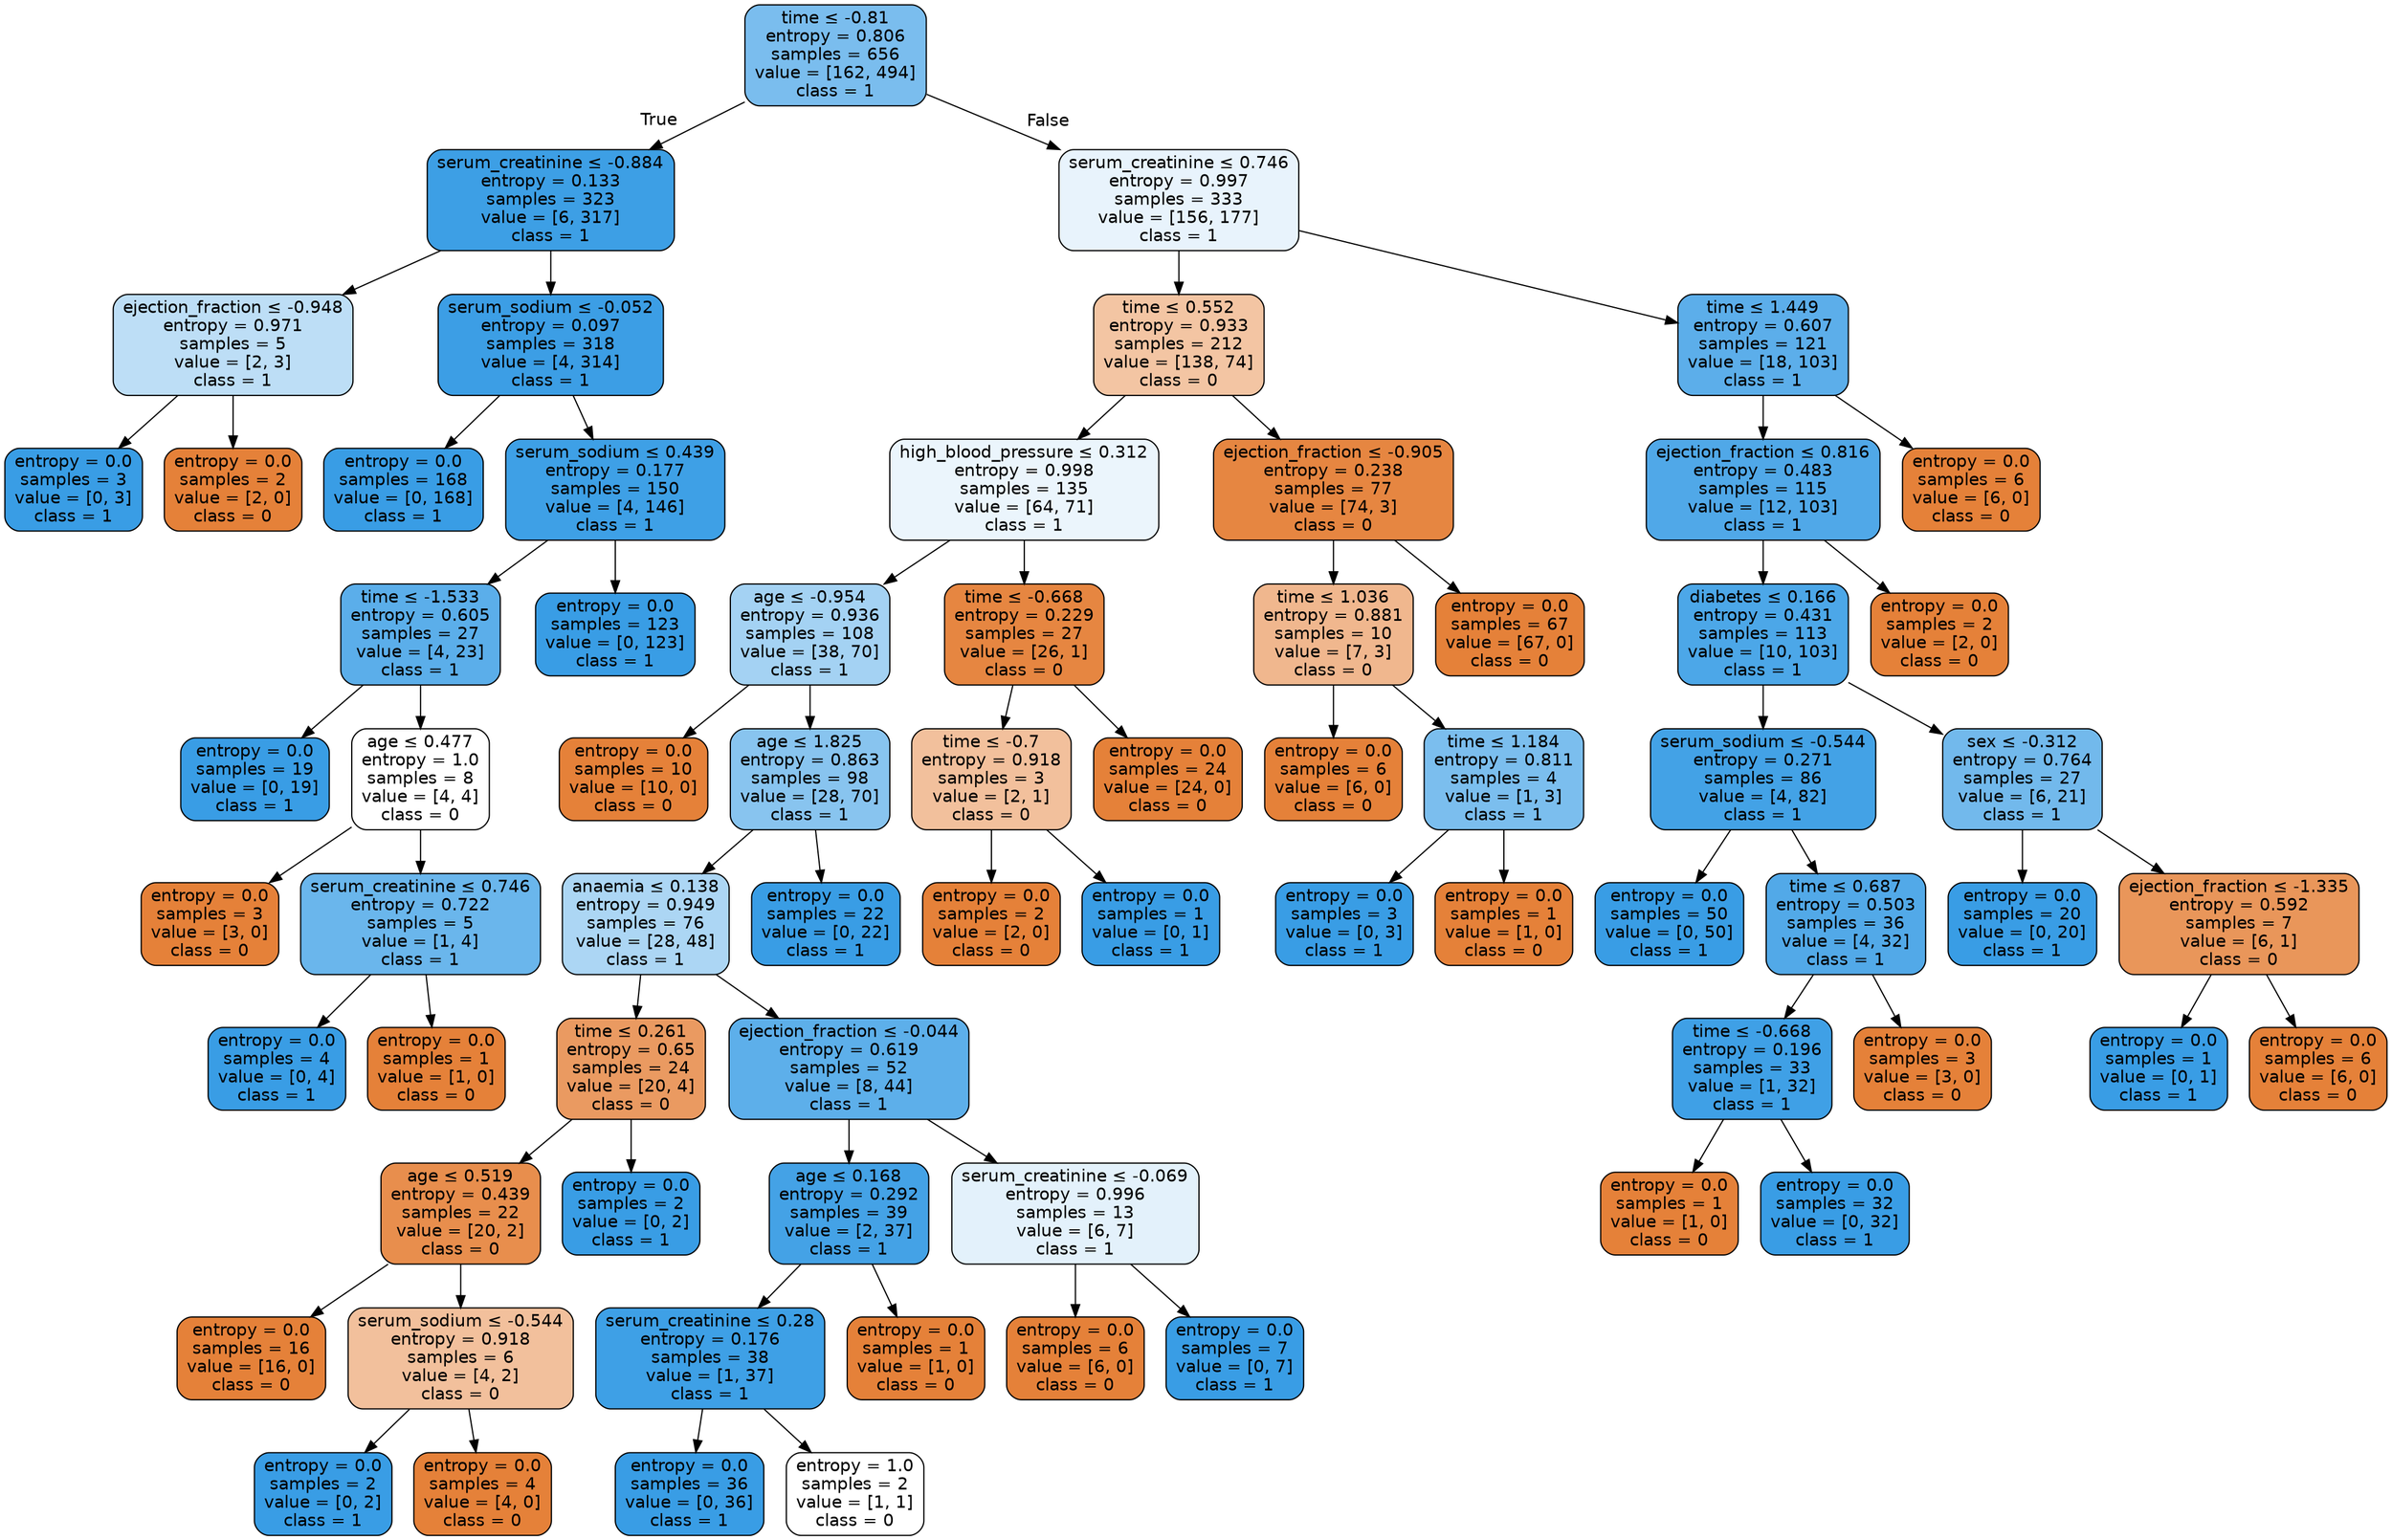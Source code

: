 digraph Tree {
node [shape=box, style="filled, rounded", color="black", fontname=helvetica] ;
edge [fontname=helvetica] ;
0 [label=<time &le; -0.81<br/>entropy = 0.806<br/>samples = 656<br/>value = [162, 494]<br/>class = 1>, fillcolor="#7abdee"] ;
1 [label=<serum_creatinine &le; -0.884<br/>entropy = 0.133<br/>samples = 323<br/>value = [6, 317]<br/>class = 1>, fillcolor="#3d9fe5"] ;
0 -> 1 [labeldistance=2.5, labelangle=45, headlabel="True"] ;
2 [label=<ejection_fraction &le; -0.948<br/>entropy = 0.971<br/>samples = 5<br/>value = [2, 3]<br/>class = 1>, fillcolor="#bddef6"] ;
1 -> 2 ;
3 [label=<entropy = 0.0<br/>samples = 3<br/>value = [0, 3]<br/>class = 1>, fillcolor="#399de5"] ;
2 -> 3 ;
4 [label=<entropy = 0.0<br/>samples = 2<br/>value = [2, 0]<br/>class = 0>, fillcolor="#e58139"] ;
2 -> 4 ;
5 [label=<serum_sodium &le; -0.052<br/>entropy = 0.097<br/>samples = 318<br/>value = [4, 314]<br/>class = 1>, fillcolor="#3c9ee5"] ;
1 -> 5 ;
6 [label=<entropy = 0.0<br/>samples = 168<br/>value = [0, 168]<br/>class = 1>, fillcolor="#399de5"] ;
5 -> 6 ;
7 [label=<serum_sodium &le; 0.439<br/>entropy = 0.177<br/>samples = 150<br/>value = [4, 146]<br/>class = 1>, fillcolor="#3ea0e6"] ;
5 -> 7 ;
8 [label=<time &le; -1.533<br/>entropy = 0.605<br/>samples = 27<br/>value = [4, 23]<br/>class = 1>, fillcolor="#5baeea"] ;
7 -> 8 ;
9 [label=<entropy = 0.0<br/>samples = 19<br/>value = [0, 19]<br/>class = 1>, fillcolor="#399de5"] ;
8 -> 9 ;
10 [label=<age &le; 0.477<br/>entropy = 1.0<br/>samples = 8<br/>value = [4, 4]<br/>class = 0>, fillcolor="#ffffff"] ;
8 -> 10 ;
11 [label=<entropy = 0.0<br/>samples = 3<br/>value = [3, 0]<br/>class = 0>, fillcolor="#e58139"] ;
10 -> 11 ;
12 [label=<serum_creatinine &le; 0.746<br/>entropy = 0.722<br/>samples = 5<br/>value = [1, 4]<br/>class = 1>, fillcolor="#6ab6ec"] ;
10 -> 12 ;
13 [label=<entropy = 0.0<br/>samples = 4<br/>value = [0, 4]<br/>class = 1>, fillcolor="#399de5"] ;
12 -> 13 ;
14 [label=<entropy = 0.0<br/>samples = 1<br/>value = [1, 0]<br/>class = 0>, fillcolor="#e58139"] ;
12 -> 14 ;
15 [label=<entropy = 0.0<br/>samples = 123<br/>value = [0, 123]<br/>class = 1>, fillcolor="#399de5"] ;
7 -> 15 ;
16 [label=<serum_creatinine &le; 0.746<br/>entropy = 0.997<br/>samples = 333<br/>value = [156, 177]<br/>class = 1>, fillcolor="#e8f3fc"] ;
0 -> 16 [labeldistance=2.5, labelangle=-45, headlabel="False"] ;
17 [label=<time &le; 0.552<br/>entropy = 0.933<br/>samples = 212<br/>value = [138, 74]<br/>class = 0>, fillcolor="#f3c5a3"] ;
16 -> 17 ;
18 [label=<high_blood_pressure &le; 0.312<br/>entropy = 0.998<br/>samples = 135<br/>value = [64, 71]<br/>class = 1>, fillcolor="#ebf5fc"] ;
17 -> 18 ;
19 [label=<age &le; -0.954<br/>entropy = 0.936<br/>samples = 108<br/>value = [38, 70]<br/>class = 1>, fillcolor="#a4d2f3"] ;
18 -> 19 ;
20 [label=<entropy = 0.0<br/>samples = 10<br/>value = [10, 0]<br/>class = 0>, fillcolor="#e58139"] ;
19 -> 20 ;
21 [label=<age &le; 1.825<br/>entropy = 0.863<br/>samples = 98<br/>value = [28, 70]<br/>class = 1>, fillcolor="#88c4ef"] ;
19 -> 21 ;
22 [label=<anaemia &le; 0.138<br/>entropy = 0.949<br/>samples = 76<br/>value = [28, 48]<br/>class = 1>, fillcolor="#acd6f4"] ;
21 -> 22 ;
23 [label=<time &le; 0.261<br/>entropy = 0.65<br/>samples = 24<br/>value = [20, 4]<br/>class = 0>, fillcolor="#ea9a61"] ;
22 -> 23 ;
24 [label=<age &le; 0.519<br/>entropy = 0.439<br/>samples = 22<br/>value = [20, 2]<br/>class = 0>, fillcolor="#e88e4d"] ;
23 -> 24 ;
25 [label=<entropy = 0.0<br/>samples = 16<br/>value = [16, 0]<br/>class = 0>, fillcolor="#e58139"] ;
24 -> 25 ;
26 [label=<serum_sodium &le; -0.544<br/>entropy = 0.918<br/>samples = 6<br/>value = [4, 2]<br/>class = 0>, fillcolor="#f2c09c"] ;
24 -> 26 ;
27 [label=<entropy = 0.0<br/>samples = 2<br/>value = [0, 2]<br/>class = 1>, fillcolor="#399de5"] ;
26 -> 27 ;
28 [label=<entropy = 0.0<br/>samples = 4<br/>value = [4, 0]<br/>class = 0>, fillcolor="#e58139"] ;
26 -> 28 ;
29 [label=<entropy = 0.0<br/>samples = 2<br/>value = [0, 2]<br/>class = 1>, fillcolor="#399de5"] ;
23 -> 29 ;
30 [label=<ejection_fraction &le; -0.044<br/>entropy = 0.619<br/>samples = 52<br/>value = [8, 44]<br/>class = 1>, fillcolor="#5dafea"] ;
22 -> 30 ;
31 [label=<age &le; 0.168<br/>entropy = 0.292<br/>samples = 39<br/>value = [2, 37]<br/>class = 1>, fillcolor="#44a2e6"] ;
30 -> 31 ;
32 [label=<serum_creatinine &le; 0.28<br/>entropy = 0.176<br/>samples = 38<br/>value = [1, 37]<br/>class = 1>, fillcolor="#3ea0e6"] ;
31 -> 32 ;
33 [label=<entropy = 0.0<br/>samples = 36<br/>value = [0, 36]<br/>class = 1>, fillcolor="#399de5"] ;
32 -> 33 ;
34 [label=<entropy = 1.0<br/>samples = 2<br/>value = [1, 1]<br/>class = 0>, fillcolor="#ffffff"] ;
32 -> 34 ;
35 [label=<entropy = 0.0<br/>samples = 1<br/>value = [1, 0]<br/>class = 0>, fillcolor="#e58139"] ;
31 -> 35 ;
36 [label=<serum_creatinine &le; -0.069<br/>entropy = 0.996<br/>samples = 13<br/>value = [6, 7]<br/>class = 1>, fillcolor="#e3f1fb"] ;
30 -> 36 ;
37 [label=<entropy = 0.0<br/>samples = 6<br/>value = [6, 0]<br/>class = 0>, fillcolor="#e58139"] ;
36 -> 37 ;
38 [label=<entropy = 0.0<br/>samples = 7<br/>value = [0, 7]<br/>class = 1>, fillcolor="#399de5"] ;
36 -> 38 ;
39 [label=<entropy = 0.0<br/>samples = 22<br/>value = [0, 22]<br/>class = 1>, fillcolor="#399de5"] ;
21 -> 39 ;
40 [label=<time &le; -0.668<br/>entropy = 0.229<br/>samples = 27<br/>value = [26, 1]<br/>class = 0>, fillcolor="#e68641"] ;
18 -> 40 ;
41 [label=<time &le; -0.7<br/>entropy = 0.918<br/>samples = 3<br/>value = [2, 1]<br/>class = 0>, fillcolor="#f2c09c"] ;
40 -> 41 ;
42 [label=<entropy = 0.0<br/>samples = 2<br/>value = [2, 0]<br/>class = 0>, fillcolor="#e58139"] ;
41 -> 42 ;
43 [label=<entropy = 0.0<br/>samples = 1<br/>value = [0, 1]<br/>class = 1>, fillcolor="#399de5"] ;
41 -> 43 ;
44 [label=<entropy = 0.0<br/>samples = 24<br/>value = [24, 0]<br/>class = 0>, fillcolor="#e58139"] ;
40 -> 44 ;
45 [label=<ejection_fraction &le; -0.905<br/>entropy = 0.238<br/>samples = 77<br/>value = [74, 3]<br/>class = 0>, fillcolor="#e68641"] ;
17 -> 45 ;
46 [label=<time &le; 1.036<br/>entropy = 0.881<br/>samples = 10<br/>value = [7, 3]<br/>class = 0>, fillcolor="#f0b78e"] ;
45 -> 46 ;
47 [label=<entropy = 0.0<br/>samples = 6<br/>value = [6, 0]<br/>class = 0>, fillcolor="#e58139"] ;
46 -> 47 ;
48 [label=<time &le; 1.184<br/>entropy = 0.811<br/>samples = 4<br/>value = [1, 3]<br/>class = 1>, fillcolor="#7bbeee"] ;
46 -> 48 ;
49 [label=<entropy = 0.0<br/>samples = 3<br/>value = [0, 3]<br/>class = 1>, fillcolor="#399de5"] ;
48 -> 49 ;
50 [label=<entropy = 0.0<br/>samples = 1<br/>value = [1, 0]<br/>class = 0>, fillcolor="#e58139"] ;
48 -> 50 ;
51 [label=<entropy = 0.0<br/>samples = 67<br/>value = [67, 0]<br/>class = 0>, fillcolor="#e58139"] ;
45 -> 51 ;
52 [label=<time &le; 1.449<br/>entropy = 0.607<br/>samples = 121<br/>value = [18, 103]<br/>class = 1>, fillcolor="#5caeea"] ;
16 -> 52 ;
53 [label=<ejection_fraction &le; 0.816<br/>entropy = 0.483<br/>samples = 115<br/>value = [12, 103]<br/>class = 1>, fillcolor="#50a8e8"] ;
52 -> 53 ;
54 [label=<diabetes &le; 0.166<br/>entropy = 0.431<br/>samples = 113<br/>value = [10, 103]<br/>class = 1>, fillcolor="#4ca7e8"] ;
53 -> 54 ;
55 [label=<serum_sodium &le; -0.544<br/>entropy = 0.271<br/>samples = 86<br/>value = [4, 82]<br/>class = 1>, fillcolor="#43a2e6"] ;
54 -> 55 ;
56 [label=<entropy = 0.0<br/>samples = 50<br/>value = [0, 50]<br/>class = 1>, fillcolor="#399de5"] ;
55 -> 56 ;
57 [label=<time &le; 0.687<br/>entropy = 0.503<br/>samples = 36<br/>value = [4, 32]<br/>class = 1>, fillcolor="#52a9e8"] ;
55 -> 57 ;
58 [label=<time &le; -0.668<br/>entropy = 0.196<br/>samples = 33<br/>value = [1, 32]<br/>class = 1>, fillcolor="#3fa0e6"] ;
57 -> 58 ;
59 [label=<entropy = 0.0<br/>samples = 1<br/>value = [1, 0]<br/>class = 0>, fillcolor="#e58139"] ;
58 -> 59 ;
60 [label=<entropy = 0.0<br/>samples = 32<br/>value = [0, 32]<br/>class = 1>, fillcolor="#399de5"] ;
58 -> 60 ;
61 [label=<entropy = 0.0<br/>samples = 3<br/>value = [3, 0]<br/>class = 0>, fillcolor="#e58139"] ;
57 -> 61 ;
62 [label=<sex &le; -0.312<br/>entropy = 0.764<br/>samples = 27<br/>value = [6, 21]<br/>class = 1>, fillcolor="#72b9ec"] ;
54 -> 62 ;
63 [label=<entropy = 0.0<br/>samples = 20<br/>value = [0, 20]<br/>class = 1>, fillcolor="#399de5"] ;
62 -> 63 ;
64 [label=<ejection_fraction &le; -1.335<br/>entropy = 0.592<br/>samples = 7<br/>value = [6, 1]<br/>class = 0>, fillcolor="#e9965a"] ;
62 -> 64 ;
65 [label=<entropy = 0.0<br/>samples = 1<br/>value = [0, 1]<br/>class = 1>, fillcolor="#399de5"] ;
64 -> 65 ;
66 [label=<entropy = 0.0<br/>samples = 6<br/>value = [6, 0]<br/>class = 0>, fillcolor="#e58139"] ;
64 -> 66 ;
67 [label=<entropy = 0.0<br/>samples = 2<br/>value = [2, 0]<br/>class = 0>, fillcolor="#e58139"] ;
53 -> 67 ;
68 [label=<entropy = 0.0<br/>samples = 6<br/>value = [6, 0]<br/>class = 0>, fillcolor="#e58139"] ;
52 -> 68 ;
}